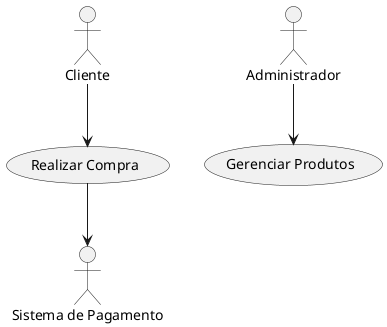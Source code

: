 @startuml use_cases
actor Cliente
actor Administrador
actor "Sistema de Pagamento" as SP

Cliente --> (Realizar Compra)
(Realizar Compra) --> SP
Administrador --> (Gerenciar Produtos)
@enduml
